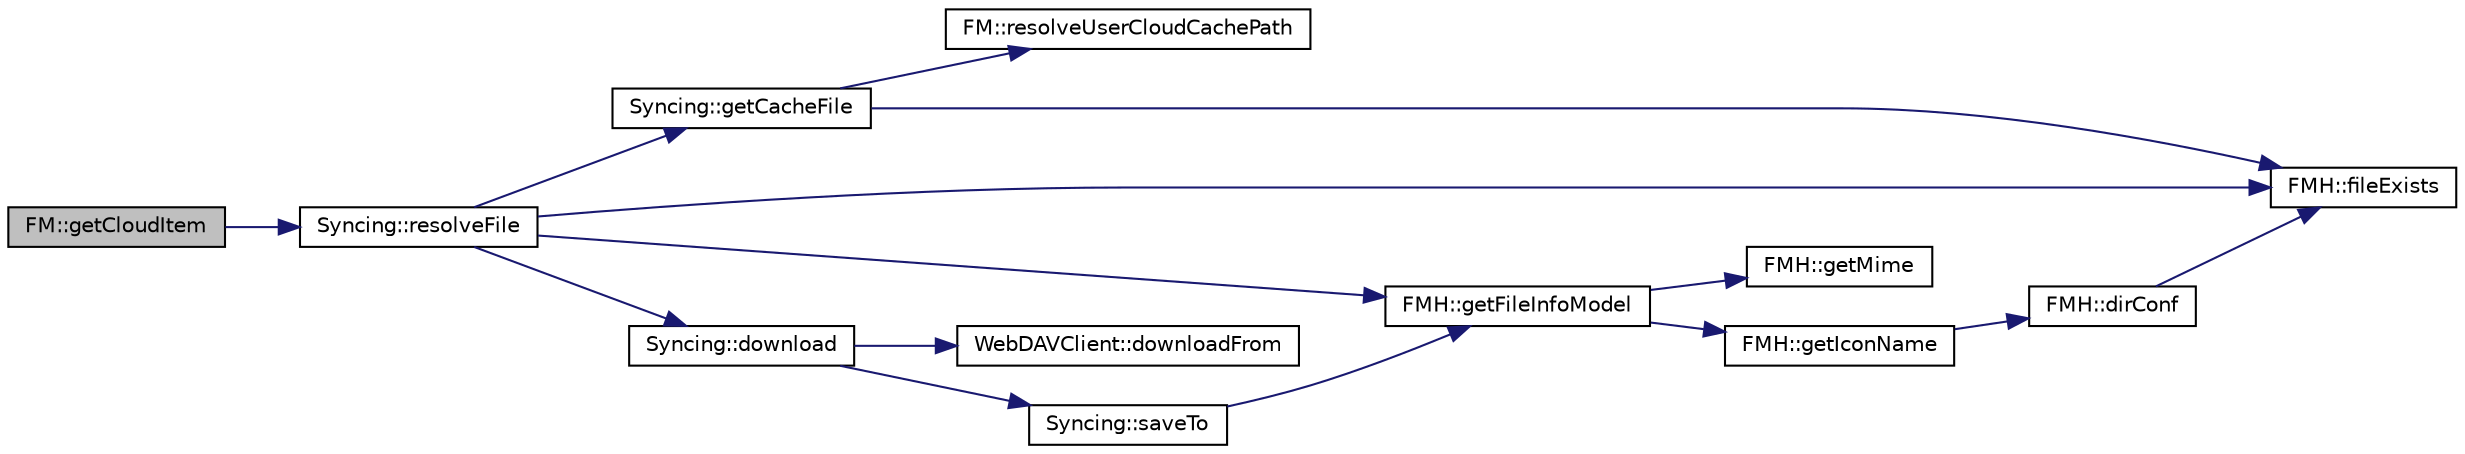 digraph "FM::getCloudItem"
{
 // INTERACTIVE_SVG=YES
 // LATEX_PDF_SIZE
  edge [fontname="Helvetica",fontsize="10",labelfontname="Helvetica",labelfontsize="10"];
  node [fontname="Helvetica",fontsize="10",shape=record];
  rankdir="LR";
  Node231 [label="FM::getCloudItem",height=0.2,width=0.4,color="black", fillcolor="grey75", style="filled", fontcolor="black",tooltip=" "];
  Node231 -> Node232 [color="midnightblue",fontsize="10",style="solid",fontname="Helvetica"];
  Node232 [label="Syncing::resolveFile",height=0.2,width=0.4,color="black", fillcolor="white", style="filled",URL="$class_syncing.html#af94159401c69e757e0e6f944a97153a8",tooltip=" "];
  Node232 -> Node233 [color="midnightblue",fontsize="10",style="solid",fontname="Helvetica"];
  Node233 [label="Syncing::getCacheFile",height=0.2,width=0.4,color="black", fillcolor="white", style="filled",URL="$class_syncing.html#a1a6ee2e16630d4474846dd8f50ed87d7",tooltip=" "];
  Node233 -> Node234 [color="midnightblue",fontsize="10",style="solid",fontname="Helvetica"];
  Node234 [label="FM::resolveUserCloudCachePath",height=0.2,width=0.4,color="black", fillcolor="white", style="filled",URL="$class_f_m.html#acae92041969d1a3bd16e149827623bcc",tooltip=" "];
  Node233 -> Node235 [color="midnightblue",fontsize="10",style="solid",fontname="Helvetica"];
  Node235 [label="FMH::fileExists",height=0.2,width=0.4,color="black", fillcolor="white", style="filled",URL="$namespace_f_m_h.html#a96fb85b0283389ba71e8a20daeab400f",tooltip=" "];
  Node232 -> Node235 [color="midnightblue",fontsize="10",style="solid",fontname="Helvetica"];
  Node232 -> Node236 [color="midnightblue",fontsize="10",style="solid",fontname="Helvetica"];
  Node236 [label="FMH::getFileInfoModel",height=0.2,width=0.4,color="black", fillcolor="white", style="filled",URL="$namespace_f_m_h.html#ac748bdab6e71b54b5817eee0ab5f63ed",tooltip=" "];
  Node236 -> Node237 [color="midnightblue",fontsize="10",style="solid",fontname="Helvetica"];
  Node237 [label="FMH::getMime",height=0.2,width=0.4,color="black", fillcolor="white", style="filled",URL="$namespace_f_m_h.html#ae5ec7c16319a70d5e440e697c1f77302",tooltip=" "];
  Node236 -> Node238 [color="midnightblue",fontsize="10",style="solid",fontname="Helvetica"];
  Node238 [label="FMH::getIconName",height=0.2,width=0.4,color="black", fillcolor="white", style="filled",URL="$namespace_f_m_h.html#ab081b4a8e2faedbe025f94fa44113bac",tooltip=" "];
  Node238 -> Node239 [color="midnightblue",fontsize="10",style="solid",fontname="Helvetica"];
  Node239 [label="FMH::dirConf",height=0.2,width=0.4,color="black", fillcolor="white", style="filled",URL="$namespace_f_m_h.html#a1b405335d77e0369742dde8540bc7add",tooltip=" "];
  Node239 -> Node235 [color="midnightblue",fontsize="10",style="solid",fontname="Helvetica"];
  Node232 -> Node240 [color="midnightblue",fontsize="10",style="solid",fontname="Helvetica"];
  Node240 [label="Syncing::download",height=0.2,width=0.4,color="black", fillcolor="white", style="filled",URL="$class_syncing.html#af5390b477d45fcb310b32c3630e94518",tooltip=" "];
  Node240 -> Node241 [color="midnightblue",fontsize="10",style="solid",fontname="Helvetica"];
  Node241 [label="WebDAVClient::downloadFrom",height=0.2,width=0.4,color="black", fillcolor="white", style="filled",URL="$class_web_d_a_v_client.html#a1a8db9a6a138f95a1b8b68099fefc8b8",tooltip=" "];
  Node240 -> Node242 [color="midnightblue",fontsize="10",style="solid",fontname="Helvetica"];
  Node242 [label="Syncing::saveTo",height=0.2,width=0.4,color="black", fillcolor="white", style="filled",URL="$class_syncing.html#a6895a00ea0d4b07e52edb32fcd78a7ad",tooltip=" "];
  Node242 -> Node236 [color="midnightblue",fontsize="10",style="solid",fontname="Helvetica"];
}
